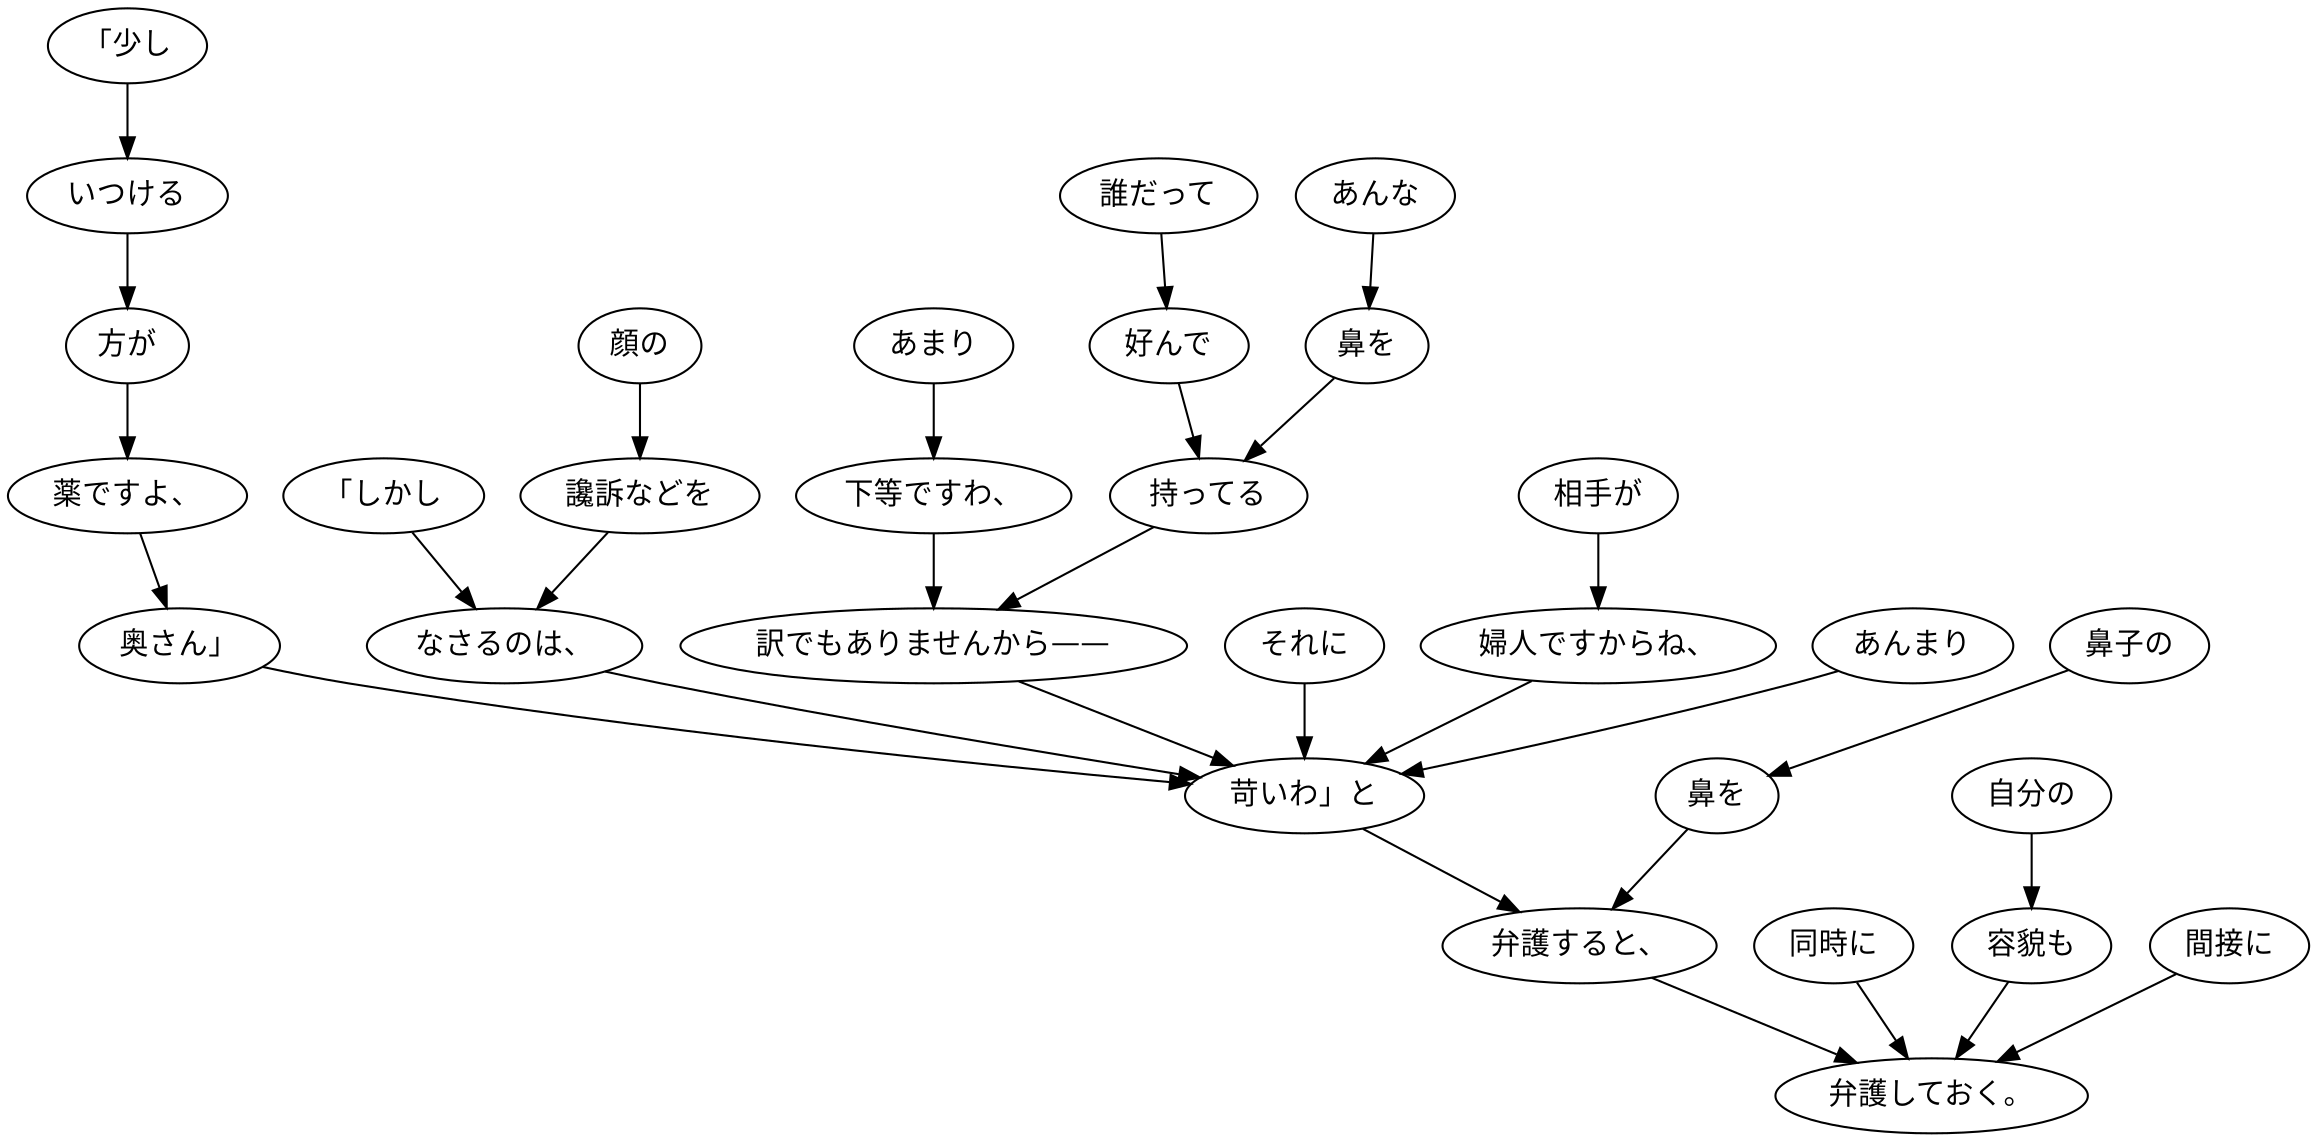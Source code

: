 digraph graph1727 {
	node0 [label="「少し"];
	node1 [label="いつける"];
	node2 [label="方が"];
	node3 [label="薬ですよ、"];
	node4 [label="奥さん」"];
	node5 [label="「しかし"];
	node6 [label="顔の"];
	node7 [label="讒訴などを"];
	node8 [label="なさるのは、"];
	node9 [label="あまり"];
	node10 [label="下等ですわ、"];
	node11 [label="誰だって"];
	node12 [label="好んで"];
	node13 [label="あんな"];
	node14 [label="鼻を"];
	node15 [label="持ってる"];
	node16 [label="訳でもありませんから——"];
	node17 [label="それに"];
	node18 [label="相手が"];
	node19 [label="婦人ですからね、"];
	node20 [label="あんまり"];
	node21 [label="苛いわ」と"];
	node22 [label="鼻子の"];
	node23 [label="鼻を"];
	node24 [label="弁護すると、"];
	node25 [label="同時に"];
	node26 [label="自分の"];
	node27 [label="容貌も"];
	node28 [label="間接に"];
	node29 [label="弁護しておく。"];
	node0 -> node1;
	node1 -> node2;
	node2 -> node3;
	node3 -> node4;
	node4 -> node21;
	node5 -> node8;
	node6 -> node7;
	node7 -> node8;
	node8 -> node21;
	node9 -> node10;
	node10 -> node16;
	node11 -> node12;
	node12 -> node15;
	node13 -> node14;
	node14 -> node15;
	node15 -> node16;
	node16 -> node21;
	node17 -> node21;
	node18 -> node19;
	node19 -> node21;
	node20 -> node21;
	node21 -> node24;
	node22 -> node23;
	node23 -> node24;
	node24 -> node29;
	node25 -> node29;
	node26 -> node27;
	node27 -> node29;
	node28 -> node29;
}

